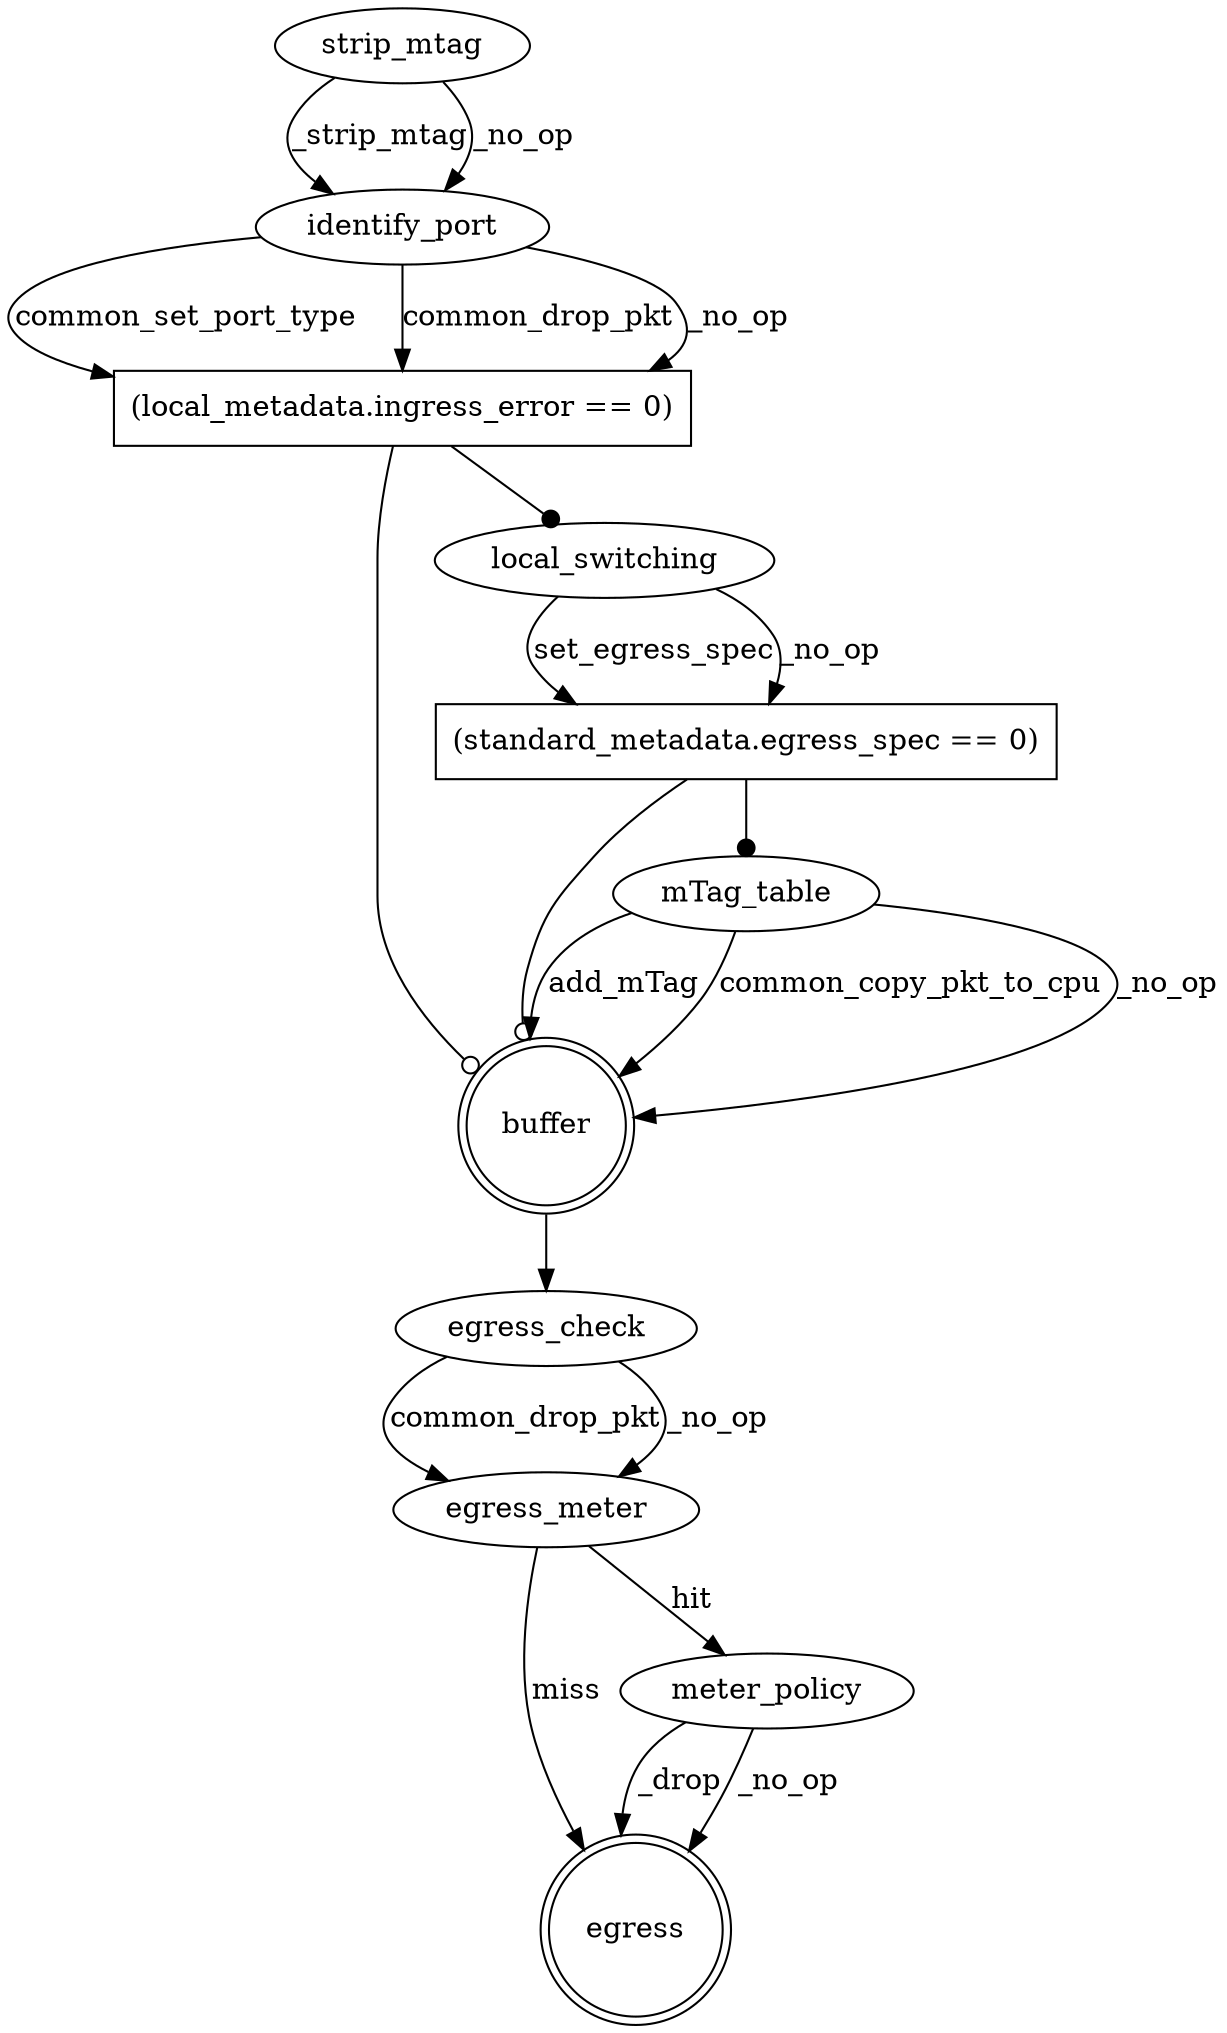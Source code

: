 digraph g {
   buffer [shape=doublecircle];
   egress [shape=doublecircle];
   strip_mtag [shape=ellipse];
   strip_mtag -> identify_port [arrowhead=normal label="_strip_mtag"];
   identify_port [shape=ellipse];
   identify_port -> _condition_0 [arrowhead=normal label="common_set_port_type"];
   _condition_0 [shape=box label="(local_metadata.ingress_error == 0)"];
   _condition_0 -> buffer [arrowhead=odot];
   _condition_0 -> local_switching [arrowhead=dot];
   local_switching [shape=ellipse];
   local_switching -> _condition_1 [arrowhead=normal label="set_egress_spec"];
   _condition_1 [shape=box label="(standard_metadata.egress_spec == 0)"];
   _condition_1 -> buffer [arrowhead=odot];
   _condition_1 -> mTag_table [arrowhead=dot];
   mTag_table [shape=ellipse];
   mTag_table -> buffer [arrowhead=normal label="add_mTag"];
   mTag_table -> buffer [arrowhead=normal label="common_copy_pkt_to_cpu"];
   mTag_table -> buffer [arrowhead=normal label="_no_op"];
   local_switching -> _condition_1 [arrowhead=normal label="_no_op"];
   identify_port -> _condition_0 [arrowhead=normal label="common_drop_pkt"];
   identify_port -> _condition_0 [arrowhead=normal label="_no_op"];
   strip_mtag -> identify_port [arrowhead=normal label="_no_op"];
   buffer -> egress_check
   egress_check [shape=ellipse];
   egress_check -> egress_meter [arrowhead=normal label="common_drop_pkt"];
   egress_meter [shape=ellipse];
   egress_meter -> egress [arrowhead=normal label="miss"];
   egress_meter -> meter_policy [arrowhead=normal label="hit"];
   meter_policy [shape=ellipse];
   meter_policy -> egress [arrowhead=normal label="_drop"];
   meter_policy -> egress [arrowhead=normal label="_no_op"];
   egress_check -> egress_meter [arrowhead=normal label="_no_op"];
}

